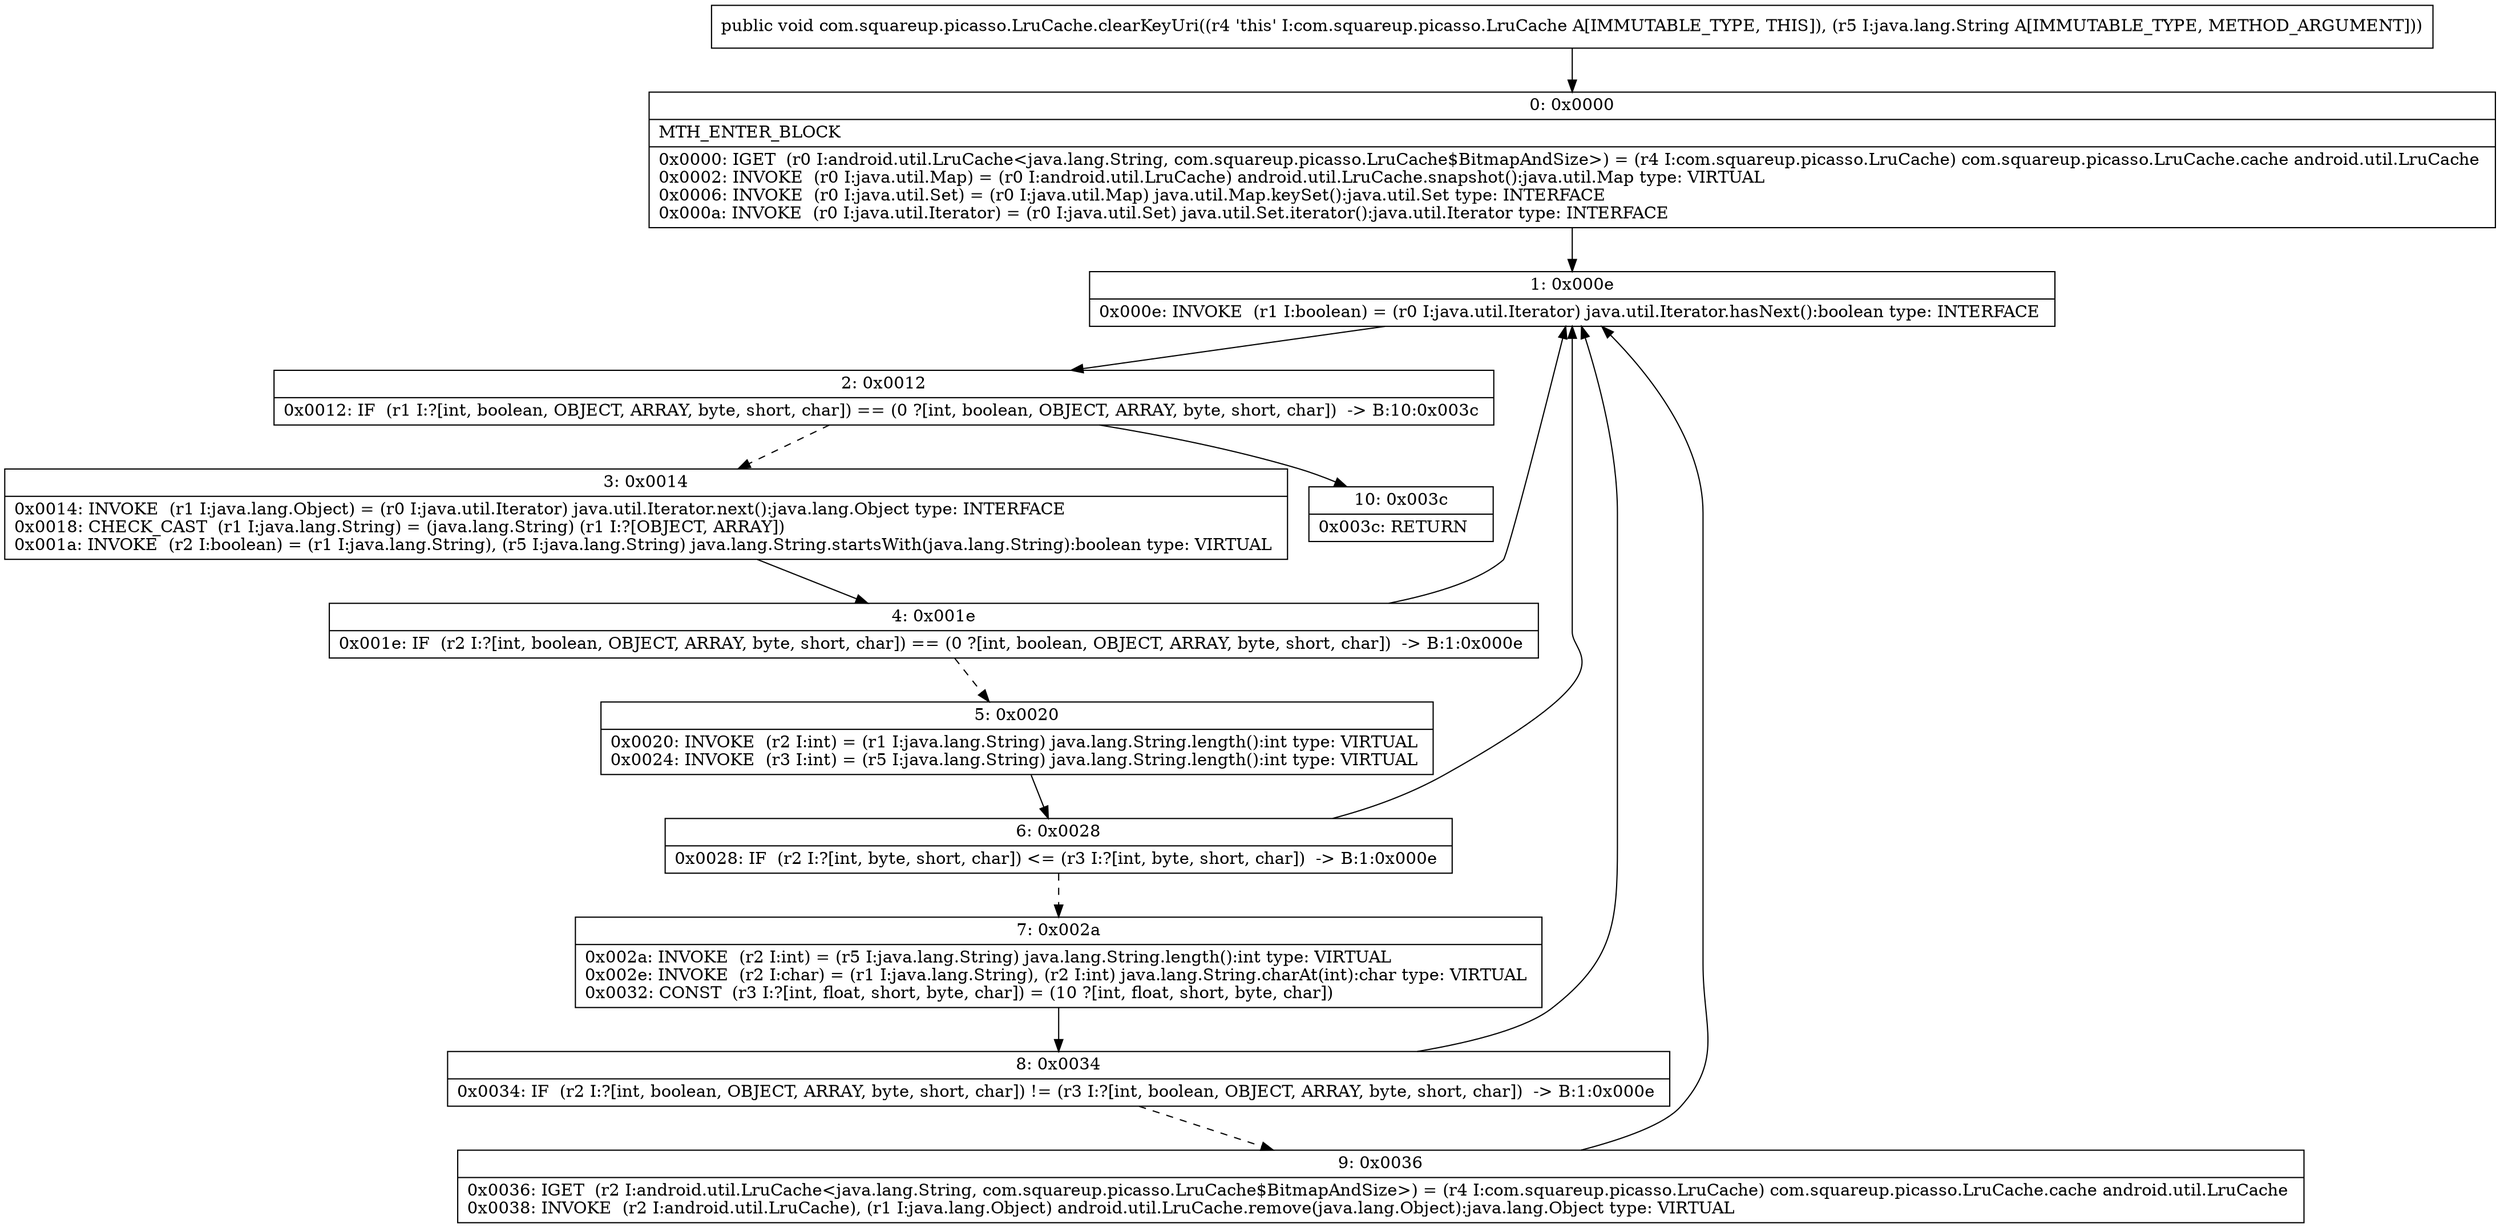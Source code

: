 digraph "CFG forcom.squareup.picasso.LruCache.clearKeyUri(Ljava\/lang\/String;)V" {
Node_0 [shape=record,label="{0\:\ 0x0000|MTH_ENTER_BLOCK\l|0x0000: IGET  (r0 I:android.util.LruCache\<java.lang.String, com.squareup.picasso.LruCache$BitmapAndSize\>) = (r4 I:com.squareup.picasso.LruCache) com.squareup.picasso.LruCache.cache android.util.LruCache \l0x0002: INVOKE  (r0 I:java.util.Map) = (r0 I:android.util.LruCache) android.util.LruCache.snapshot():java.util.Map type: VIRTUAL \l0x0006: INVOKE  (r0 I:java.util.Set) = (r0 I:java.util.Map) java.util.Map.keySet():java.util.Set type: INTERFACE \l0x000a: INVOKE  (r0 I:java.util.Iterator) = (r0 I:java.util.Set) java.util.Set.iterator():java.util.Iterator type: INTERFACE \l}"];
Node_1 [shape=record,label="{1\:\ 0x000e|0x000e: INVOKE  (r1 I:boolean) = (r0 I:java.util.Iterator) java.util.Iterator.hasNext():boolean type: INTERFACE \l}"];
Node_2 [shape=record,label="{2\:\ 0x0012|0x0012: IF  (r1 I:?[int, boolean, OBJECT, ARRAY, byte, short, char]) == (0 ?[int, boolean, OBJECT, ARRAY, byte, short, char])  \-\> B:10:0x003c \l}"];
Node_3 [shape=record,label="{3\:\ 0x0014|0x0014: INVOKE  (r1 I:java.lang.Object) = (r0 I:java.util.Iterator) java.util.Iterator.next():java.lang.Object type: INTERFACE \l0x0018: CHECK_CAST  (r1 I:java.lang.String) = (java.lang.String) (r1 I:?[OBJECT, ARRAY]) \l0x001a: INVOKE  (r2 I:boolean) = (r1 I:java.lang.String), (r5 I:java.lang.String) java.lang.String.startsWith(java.lang.String):boolean type: VIRTUAL \l}"];
Node_4 [shape=record,label="{4\:\ 0x001e|0x001e: IF  (r2 I:?[int, boolean, OBJECT, ARRAY, byte, short, char]) == (0 ?[int, boolean, OBJECT, ARRAY, byte, short, char])  \-\> B:1:0x000e \l}"];
Node_5 [shape=record,label="{5\:\ 0x0020|0x0020: INVOKE  (r2 I:int) = (r1 I:java.lang.String) java.lang.String.length():int type: VIRTUAL \l0x0024: INVOKE  (r3 I:int) = (r5 I:java.lang.String) java.lang.String.length():int type: VIRTUAL \l}"];
Node_6 [shape=record,label="{6\:\ 0x0028|0x0028: IF  (r2 I:?[int, byte, short, char]) \<= (r3 I:?[int, byte, short, char])  \-\> B:1:0x000e \l}"];
Node_7 [shape=record,label="{7\:\ 0x002a|0x002a: INVOKE  (r2 I:int) = (r5 I:java.lang.String) java.lang.String.length():int type: VIRTUAL \l0x002e: INVOKE  (r2 I:char) = (r1 I:java.lang.String), (r2 I:int) java.lang.String.charAt(int):char type: VIRTUAL \l0x0032: CONST  (r3 I:?[int, float, short, byte, char]) = (10 ?[int, float, short, byte, char]) \l}"];
Node_8 [shape=record,label="{8\:\ 0x0034|0x0034: IF  (r2 I:?[int, boolean, OBJECT, ARRAY, byte, short, char]) != (r3 I:?[int, boolean, OBJECT, ARRAY, byte, short, char])  \-\> B:1:0x000e \l}"];
Node_9 [shape=record,label="{9\:\ 0x0036|0x0036: IGET  (r2 I:android.util.LruCache\<java.lang.String, com.squareup.picasso.LruCache$BitmapAndSize\>) = (r4 I:com.squareup.picasso.LruCache) com.squareup.picasso.LruCache.cache android.util.LruCache \l0x0038: INVOKE  (r2 I:android.util.LruCache), (r1 I:java.lang.Object) android.util.LruCache.remove(java.lang.Object):java.lang.Object type: VIRTUAL \l}"];
Node_10 [shape=record,label="{10\:\ 0x003c|0x003c: RETURN   \l}"];
MethodNode[shape=record,label="{public void com.squareup.picasso.LruCache.clearKeyUri((r4 'this' I:com.squareup.picasso.LruCache A[IMMUTABLE_TYPE, THIS]), (r5 I:java.lang.String A[IMMUTABLE_TYPE, METHOD_ARGUMENT])) }"];
MethodNode -> Node_0;
Node_0 -> Node_1;
Node_1 -> Node_2;
Node_2 -> Node_3[style=dashed];
Node_2 -> Node_10;
Node_3 -> Node_4;
Node_4 -> Node_1;
Node_4 -> Node_5[style=dashed];
Node_5 -> Node_6;
Node_6 -> Node_1;
Node_6 -> Node_7[style=dashed];
Node_7 -> Node_8;
Node_8 -> Node_1;
Node_8 -> Node_9[style=dashed];
Node_9 -> Node_1;
}

